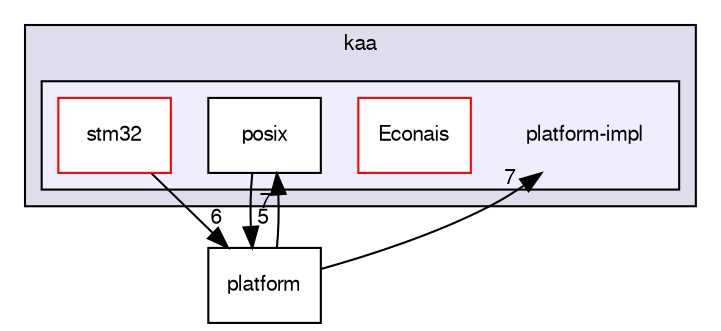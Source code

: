 digraph "/var/lib/jenkins/workspace/kaa_stable/client/client-multi/client-c/src/kaa/platform-impl" {
  bgcolor=transparent;
  compound=true
  node [ fontsize="10", fontname="FreeSans"];
  edge [ labelfontsize="10", labelfontname="FreeSans"];
  subgraph clusterdir_08cd018e1ae44a7fd9aa444acd113371 {
    graph [ bgcolor="#ddddee", pencolor="black", label="kaa" fontname="FreeSans", fontsize="10", URL="dir_08cd018e1ae44a7fd9aa444acd113371.html"]
  subgraph clusterdir_ac945a678f77578aa2e77d1814e34588 {
    graph [ bgcolor="#eeeeff", pencolor="black", label="" URL="dir_ac945a678f77578aa2e77d1814e34588.html"];
    dir_ac945a678f77578aa2e77d1814e34588 [shape=plaintext label="platform-impl"];
    dir_a5885ebe7da5fc6ed1a7106e0c18e20b [shape=box label="Econais" color="red" fillcolor="white" style="filled" URL="dir_a5885ebe7da5fc6ed1a7106e0c18e20b.html"];
    dir_d7219f6affb2950536525fd0bdc4ef34 [shape=box label="posix" color="black" fillcolor="white" style="filled" URL="dir_d7219f6affb2950536525fd0bdc4ef34.html"];
    dir_bc5fe47fb73b07df470a7178fc17d2f3 [shape=box label="stm32" color="red" fillcolor="white" style="filled" URL="dir_bc5fe47fb73b07df470a7178fc17d2f3.html"];
  }
  }
  dir_e23d472d76342075ad9c73af932db45b [shape=box label="platform" URL="dir_e23d472d76342075ad9c73af932db45b.html"];
  dir_e23d472d76342075ad9c73af932db45b->dir_d7219f6affb2950536525fd0bdc4ef34 [headlabel="7", labeldistance=1.5 headhref="dir_000012_000020.html"];
  dir_e23d472d76342075ad9c73af932db45b->dir_ac945a678f77578aa2e77d1814e34588 [headlabel="7", labeldistance=1.5 headhref="dir_000012_000017.html"];
  dir_bc5fe47fb73b07df470a7178fc17d2f3->dir_e23d472d76342075ad9c73af932db45b [headlabel="6", labeldistance=1.5 headhref="dir_000021_000012.html"];
  dir_d7219f6affb2950536525fd0bdc4ef34->dir_e23d472d76342075ad9c73af932db45b [headlabel="5", labeldistance=1.5 headhref="dir_000020_000012.html"];
}
